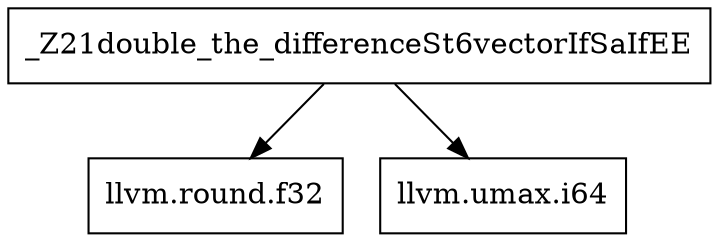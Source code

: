 digraph CallGraph {
    // Nodes
    node [shape=box];
    _Z21double_the_differenceSt6vectorIfSaIfEE [label="_Z21double_the_differenceSt6vectorIfSaIfEE"];
    llvm_round_f32 [label="llvm.round.f32"];
    llvm_umax_i64 [label="llvm.umax.i64"];

    // Edges
    _Z21double_the_differenceSt6vectorIfSaIfEE -> llvm_round_f32;
    _Z21double_the_differenceSt6vectorIfSaIfEE -> llvm_umax_i64;
}
